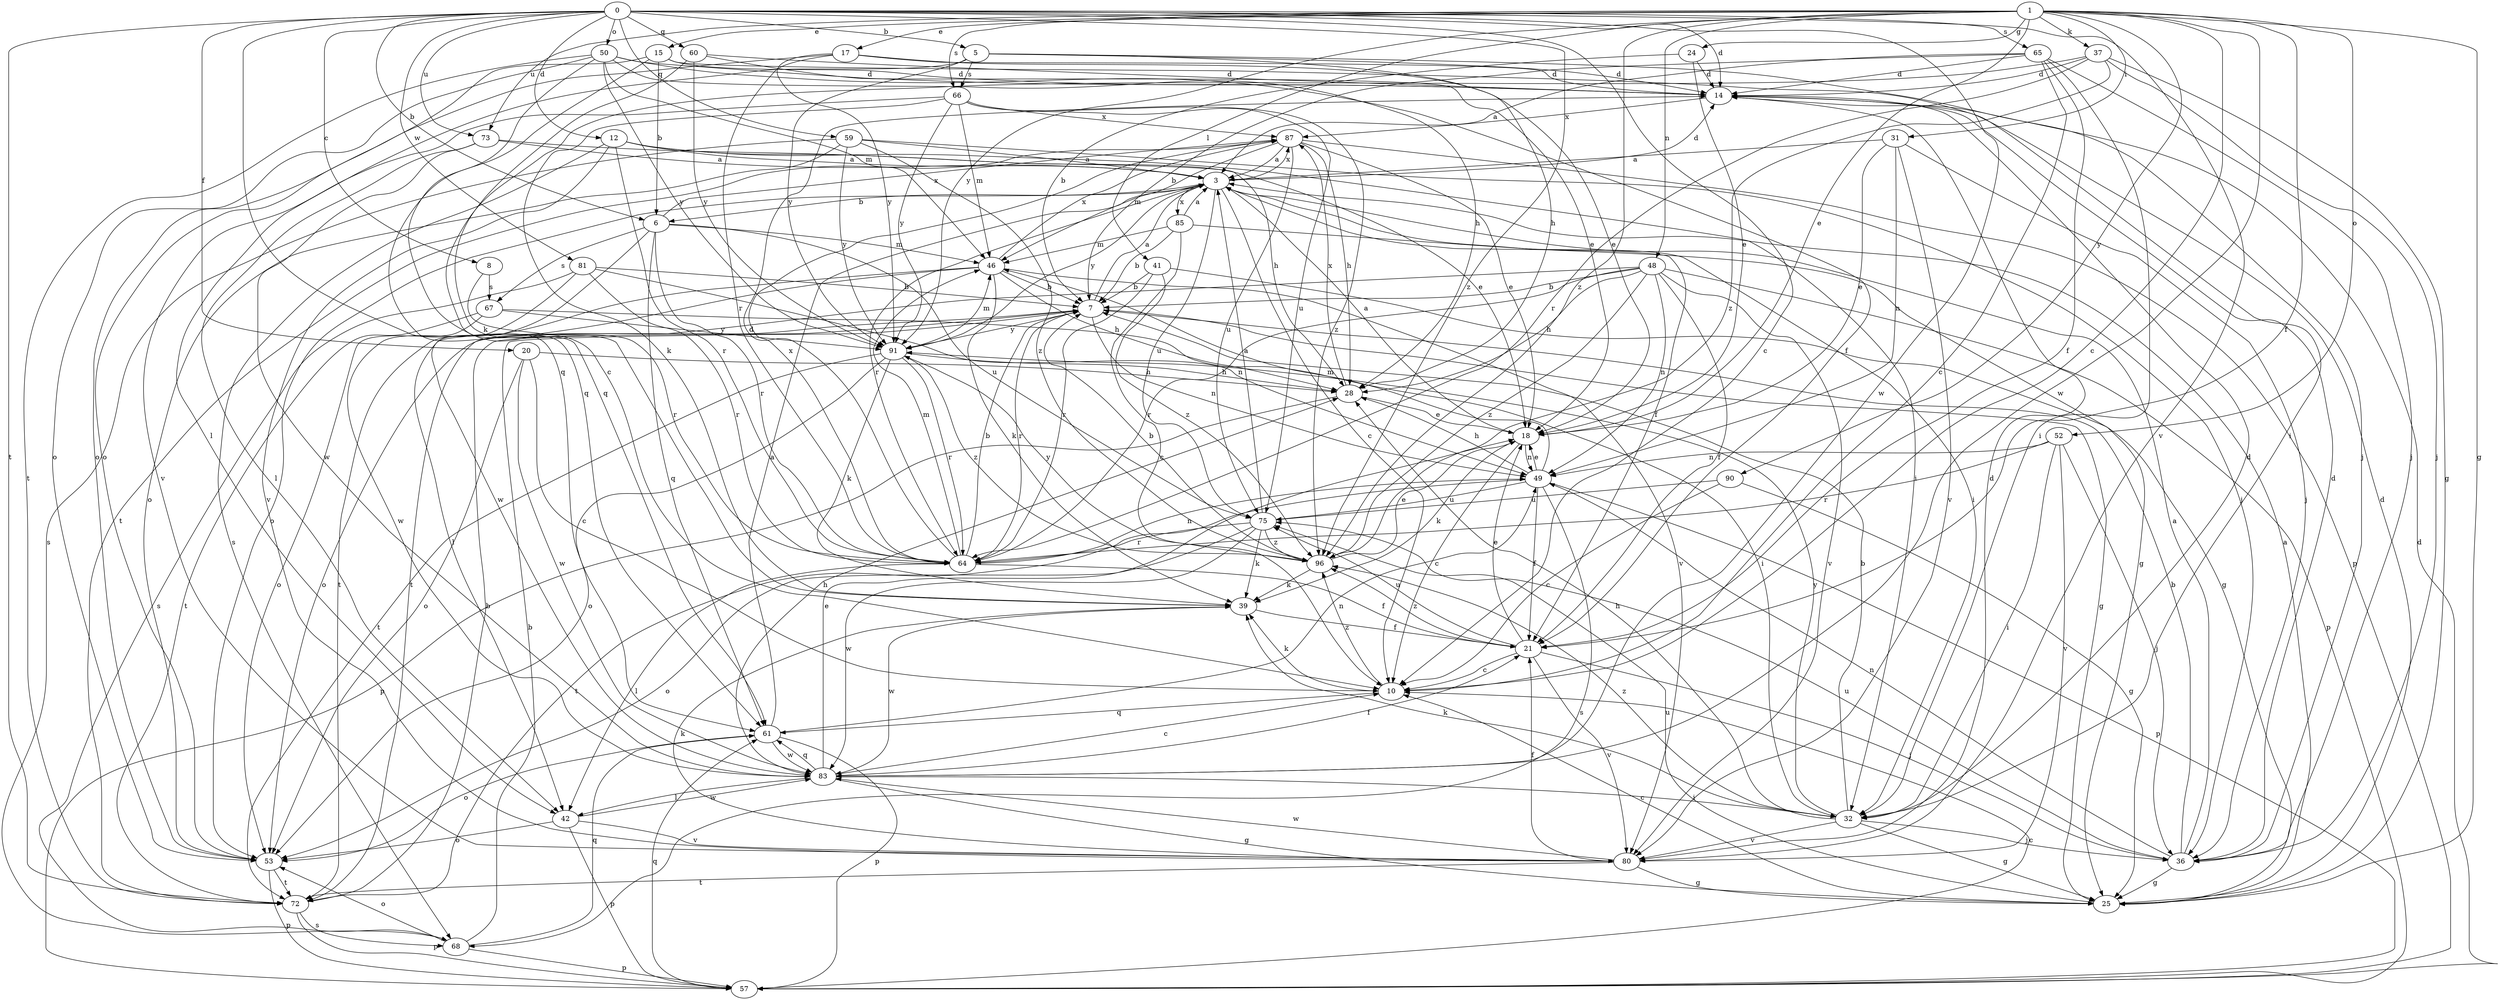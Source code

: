 strict digraph  {
0;
1;
3;
5;
6;
7;
8;
10;
12;
14;
15;
17;
18;
20;
21;
24;
25;
28;
31;
32;
36;
37;
39;
41;
42;
46;
48;
49;
50;
52;
53;
57;
59;
60;
61;
64;
65;
66;
67;
68;
72;
73;
75;
80;
81;
83;
85;
87;
90;
91;
96;
0 -> 5  [label=b];
0 -> 6  [label=b];
0 -> 8  [label=c];
0 -> 10  [label=c];
0 -> 12  [label=d];
0 -> 14  [label=d];
0 -> 20  [label=f];
0 -> 50  [label=o];
0 -> 59  [label=q];
0 -> 60  [label=q];
0 -> 61  [label=q];
0 -> 65  [label=s];
0 -> 72  [label=t];
0 -> 73  [label=u];
0 -> 80  [label=v];
0 -> 81  [label=w];
0 -> 83  [label=w];
0 -> 96  [label=z];
1 -> 10  [label=c];
1 -> 15  [label=e];
1 -> 17  [label=e];
1 -> 18  [label=e];
1 -> 21  [label=f];
1 -> 24  [label=g];
1 -> 25  [label=g];
1 -> 31  [label=i];
1 -> 37  [label=k];
1 -> 41  [label=l];
1 -> 48  [label=n];
1 -> 52  [label=o];
1 -> 66  [label=s];
1 -> 73  [label=u];
1 -> 83  [label=w];
1 -> 90  [label=y];
1 -> 91  [label=y];
1 -> 96  [label=z];
3 -> 6  [label=b];
3 -> 10  [label=c];
3 -> 14  [label=d];
3 -> 21  [label=f];
3 -> 32  [label=i];
3 -> 53  [label=o];
3 -> 64  [label=r];
3 -> 75  [label=u];
3 -> 85  [label=x];
3 -> 87  [label=x];
3 -> 91  [label=y];
5 -> 14  [label=d];
5 -> 28  [label=h];
5 -> 36  [label=j];
5 -> 42  [label=l];
5 -> 66  [label=s];
5 -> 91  [label=y];
6 -> 46  [label=m];
6 -> 61  [label=q];
6 -> 64  [label=r];
6 -> 67  [label=s];
6 -> 75  [label=u];
6 -> 83  [label=w];
6 -> 87  [label=x];
7 -> 3  [label=a];
7 -> 25  [label=g];
7 -> 49  [label=n];
7 -> 53  [label=o];
7 -> 64  [label=r];
7 -> 91  [label=y];
8 -> 64  [label=r];
8 -> 67  [label=s];
10 -> 39  [label=k];
10 -> 61  [label=q];
10 -> 96  [label=z];
12 -> 3  [label=a];
12 -> 28  [label=h];
12 -> 32  [label=i];
12 -> 64  [label=r];
12 -> 68  [label=s];
12 -> 80  [label=v];
14 -> 87  [label=x];
15 -> 6  [label=b];
15 -> 14  [label=d];
15 -> 32  [label=i];
15 -> 53  [label=o];
15 -> 61  [label=q];
17 -> 14  [label=d];
17 -> 18  [label=e];
17 -> 53  [label=o];
17 -> 64  [label=r];
17 -> 91  [label=y];
18 -> 3  [label=a];
18 -> 10  [label=c];
18 -> 39  [label=k];
18 -> 49  [label=n];
20 -> 10  [label=c];
20 -> 28  [label=h];
20 -> 53  [label=o];
20 -> 83  [label=w];
21 -> 10  [label=c];
21 -> 18  [label=e];
21 -> 36  [label=j];
21 -> 75  [label=u];
21 -> 80  [label=v];
21 -> 96  [label=z];
24 -> 7  [label=b];
24 -> 14  [label=d];
24 -> 18  [label=e];
25 -> 3  [label=a];
25 -> 10  [label=c];
25 -> 14  [label=d];
25 -> 75  [label=u];
28 -> 18  [label=e];
28 -> 57  [label=p];
28 -> 87  [label=x];
31 -> 3  [label=a];
31 -> 18  [label=e];
31 -> 36  [label=j];
31 -> 49  [label=n];
31 -> 80  [label=v];
32 -> 7  [label=b];
32 -> 14  [label=d];
32 -> 25  [label=g];
32 -> 28  [label=h];
32 -> 36  [label=j];
32 -> 39  [label=k];
32 -> 80  [label=v];
32 -> 91  [label=y];
32 -> 96  [label=z];
36 -> 3  [label=a];
36 -> 7  [label=b];
36 -> 14  [label=d];
36 -> 25  [label=g];
36 -> 49  [label=n];
36 -> 75  [label=u];
37 -> 14  [label=d];
37 -> 25  [label=g];
37 -> 36  [label=j];
37 -> 61  [label=q];
37 -> 64  [label=r];
37 -> 96  [label=z];
39 -> 21  [label=f];
39 -> 83  [label=w];
41 -> 7  [label=b];
41 -> 25  [label=g];
41 -> 64  [label=r];
41 -> 96  [label=z];
42 -> 53  [label=o];
42 -> 57  [label=p];
42 -> 80  [label=v];
42 -> 83  [label=w];
46 -> 7  [label=b];
46 -> 28  [label=h];
46 -> 39  [label=k];
46 -> 42  [label=l];
46 -> 72  [label=t];
46 -> 80  [label=v];
46 -> 87  [label=x];
48 -> 7  [label=b];
48 -> 21  [label=f];
48 -> 28  [label=h];
48 -> 49  [label=n];
48 -> 57  [label=p];
48 -> 64  [label=r];
48 -> 72  [label=t];
48 -> 80  [label=v];
48 -> 96  [label=z];
49 -> 18  [label=e];
49 -> 21  [label=f];
49 -> 28  [label=h];
49 -> 46  [label=m];
49 -> 57  [label=p];
49 -> 68  [label=s];
49 -> 72  [label=t];
49 -> 75  [label=u];
50 -> 10  [label=c];
50 -> 14  [label=d];
50 -> 21  [label=f];
50 -> 28  [label=h];
50 -> 46  [label=m];
50 -> 53  [label=o];
50 -> 72  [label=t];
50 -> 91  [label=y];
52 -> 32  [label=i];
52 -> 36  [label=j];
52 -> 49  [label=n];
52 -> 64  [label=r];
52 -> 80  [label=v];
53 -> 57  [label=p];
53 -> 72  [label=t];
57 -> 10  [label=c];
57 -> 14  [label=d];
57 -> 61  [label=q];
59 -> 3  [label=a];
59 -> 36  [label=j];
59 -> 53  [label=o];
59 -> 68  [label=s];
59 -> 91  [label=y];
59 -> 96  [label=z];
60 -> 14  [label=d];
60 -> 18  [label=e];
60 -> 39  [label=k];
60 -> 91  [label=y];
61 -> 3  [label=a];
61 -> 49  [label=n];
61 -> 53  [label=o];
61 -> 57  [label=p];
61 -> 83  [label=w];
64 -> 7  [label=b];
64 -> 14  [label=d];
64 -> 21  [label=f];
64 -> 42  [label=l];
64 -> 46  [label=m];
64 -> 49  [label=n];
64 -> 87  [label=x];
65 -> 3  [label=a];
65 -> 7  [label=b];
65 -> 10  [label=c];
65 -> 14  [label=d];
65 -> 21  [label=f];
65 -> 32  [label=i];
65 -> 36  [label=j];
66 -> 39  [label=k];
66 -> 46  [label=m];
66 -> 75  [label=u];
66 -> 80  [label=v];
66 -> 87  [label=x];
66 -> 91  [label=y];
66 -> 96  [label=z];
67 -> 32  [label=i];
67 -> 53  [label=o];
67 -> 72  [label=t];
67 -> 91  [label=y];
68 -> 7  [label=b];
68 -> 53  [label=o];
68 -> 57  [label=p];
68 -> 61  [label=q];
72 -> 7  [label=b];
72 -> 57  [label=p];
72 -> 68  [label=s];
73 -> 3  [label=a];
73 -> 18  [label=e];
73 -> 42  [label=l];
73 -> 83  [label=w];
75 -> 3  [label=a];
75 -> 39  [label=k];
75 -> 53  [label=o];
75 -> 64  [label=r];
75 -> 83  [label=w];
75 -> 96  [label=z];
80 -> 14  [label=d];
80 -> 21  [label=f];
80 -> 25  [label=g];
80 -> 39  [label=k];
80 -> 72  [label=t];
80 -> 83  [label=w];
81 -> 7  [label=b];
81 -> 49  [label=n];
81 -> 64  [label=r];
81 -> 68  [label=s];
81 -> 83  [label=w];
83 -> 10  [label=c];
83 -> 18  [label=e];
83 -> 21  [label=f];
83 -> 25  [label=g];
83 -> 28  [label=h];
83 -> 32  [label=i];
83 -> 42  [label=l];
83 -> 61  [label=q];
85 -> 3  [label=a];
85 -> 7  [label=b];
85 -> 10  [label=c];
85 -> 25  [label=g];
85 -> 46  [label=m];
87 -> 3  [label=a];
87 -> 18  [label=e];
87 -> 28  [label=h];
87 -> 46  [label=m];
87 -> 57  [label=p];
87 -> 72  [label=t];
87 -> 75  [label=u];
90 -> 10  [label=c];
90 -> 25  [label=g];
90 -> 75  [label=u];
91 -> 28  [label=h];
91 -> 39  [label=k];
91 -> 46  [label=m];
91 -> 53  [label=o];
91 -> 64  [label=r];
91 -> 72  [label=t];
91 -> 96  [label=z];
96 -> 7  [label=b];
96 -> 18  [label=e];
96 -> 39  [label=k];
96 -> 91  [label=y];
}
